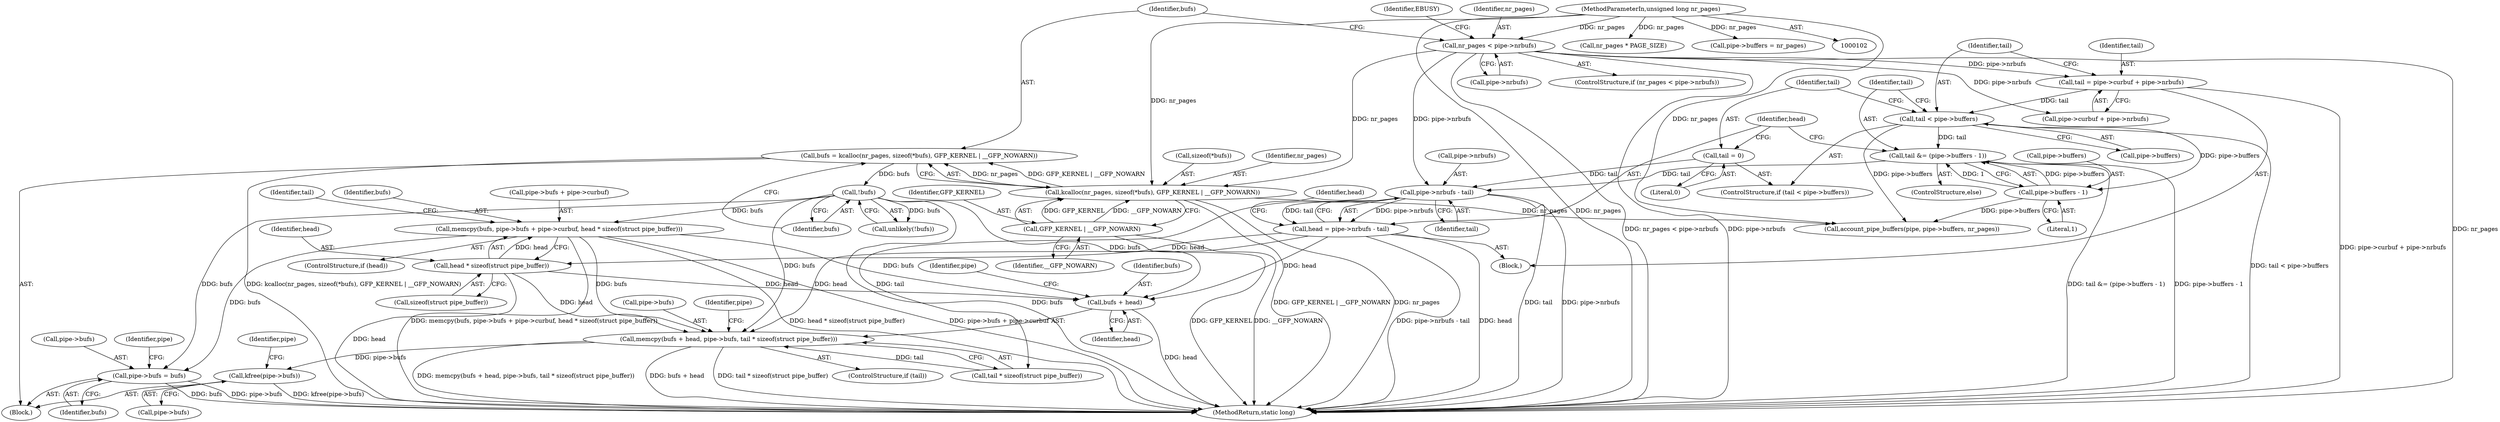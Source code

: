 digraph "0_linux_759c01142a5d0f364a462346168a56de28a80f52_2@API" {
"1000175" [label="(Call,memcpy(bufs, pipe->bufs + pipe->curbuf, head * sizeof(struct pipe_buffer)))"];
"1000128" [label="(Call,!bufs)"];
"1000116" [label="(Call,bufs = kcalloc(nr_pages, sizeof(*bufs), GFP_KERNEL | __GFP_NOWARN))"];
"1000118" [label="(Call,kcalloc(nr_pages, sizeof(*bufs), GFP_KERNEL | __GFP_NOWARN))"];
"1000108" [label="(Call,nr_pages < pipe->nrbufs)"];
"1000104" [label="(MethodParameterIn,unsigned long nr_pages)"];
"1000123" [label="(Call,GFP_KERNEL | __GFP_NOWARN)"];
"1000184" [label="(Call,head * sizeof(struct pipe_buffer))"];
"1000166" [label="(Call,head = pipe->nrbufs - tail)"];
"1000168" [label="(Call,pipe->nrbufs - tail)"];
"1000159" [label="(Call,tail &= (pipe->buffers - 1))"];
"1000150" [label="(Call,tail < pipe->buffers)"];
"1000140" [label="(Call,tail = pipe->curbuf + pipe->nrbufs)"];
"1000161" [label="(Call,pipe->buffers - 1)"];
"1000155" [label="(Call,tail = 0)"];
"1000190" [label="(Call,memcpy(bufs + head, pipe->bufs, tail * sizeof(struct pipe_buffer)))"];
"1000212" [label="(Call,kfree(pipe->bufs))"];
"1000191" [label="(Call,bufs + head)"];
"1000216" [label="(Call,pipe->bufs = bufs)"];
"1000175" [label="(Call,memcpy(bufs, pipe->bufs + pipe->curbuf, head * sizeof(struct pipe_buffer)))"];
"1000157" [label="(Literal,0)"];
"1000195" [label="(Identifier,pipe)"];
"1000141" [label="(Identifier,tail)"];
"1000162" [label="(Call,pipe->buffers)"];
"1000117" [label="(Identifier,bufs)"];
"1000119" [label="(Identifier,nr_pages)"];
"1000142" [label="(Call,pipe->curbuf + pipe->nrbufs)"];
"1000105" [label="(Block,)"];
"1000140" [label="(Call,tail = pipe->curbuf + pipe->nrbufs)"];
"1000110" [label="(Call,pipe->nrbufs)"];
"1000168" [label="(Call,pipe->nrbufs - tail)"];
"1000108" [label="(Call,nr_pages < pipe->nrbufs)"];
"1000115" [label="(Identifier,EBUSY)"];
"1000123" [label="(Call,GFP_KERNEL | __GFP_NOWARN)"];
"1000156" [label="(Identifier,tail)"];
"1000227" [label="(Call,nr_pages * PAGE_SIZE)"];
"1000173" [label="(ControlStructure,if (head))"];
"1000118" [label="(Call,kcalloc(nr_pages, sizeof(*bufs), GFP_KERNEL | __GFP_NOWARN))"];
"1000186" [label="(Call,sizeof(struct pipe_buffer))"];
"1000155" [label="(Call,tail = 0)"];
"1000161" [label="(Call,pipe->buffers - 1)"];
"1000129" [label="(Identifier,bufs)"];
"1000176" [label="(Identifier,bufs)"];
"1000177" [label="(Call,pipe->bufs + pipe->curbuf)"];
"1000172" [label="(Identifier,tail)"];
"1000150" [label="(Call,tail < pipe->buffers)"];
"1000223" [label="(Identifier,pipe)"];
"1000151" [label="(Identifier,tail)"];
"1000216" [label="(Call,pipe->bufs = bufs)"];
"1000192" [label="(Identifier,bufs)"];
"1000160" [label="(Identifier,tail)"];
"1000174" [label="(Identifier,head)"];
"1000169" [label="(Call,pipe->nrbufs)"];
"1000185" [label="(Identifier,head)"];
"1000165" [label="(Literal,1)"];
"1000107" [label="(ControlStructure,if (nr_pages < pipe->nrbufs))"];
"1000230" [label="(MethodReturn,static long)"];
"1000221" [label="(Call,pipe->buffers = nr_pages)"];
"1000197" [label="(Call,tail * sizeof(struct pipe_buffer))"];
"1000202" [label="(Identifier,pipe)"];
"1000149" [label="(ControlStructure,if (tail < pipe->buffers))"];
"1000184" [label="(Call,head * sizeof(struct pipe_buffer))"];
"1000220" [label="(Identifier,bufs)"];
"1000104" [label="(MethodParameterIn,unsigned long nr_pages)"];
"1000193" [label="(Identifier,head)"];
"1000189" [label="(Identifier,tail)"];
"1000128" [label="(Call,!bufs)"];
"1000152" [label="(Call,pipe->buffers)"];
"1000201" [label="(Call,account_pipe_buffers(pipe, pipe->buffers, nr_pages))"];
"1000125" [label="(Identifier,__GFP_NOWARN)"];
"1000158" [label="(ControlStructure,else)"];
"1000116" [label="(Call,bufs = kcalloc(nr_pages, sizeof(*bufs), GFP_KERNEL | __GFP_NOWARN))"];
"1000212" [label="(Call,kfree(pipe->bufs))"];
"1000120" [label="(Call,sizeof(*bufs))"];
"1000167" [label="(Identifier,head)"];
"1000137" [label="(Block,)"];
"1000127" [label="(Call,unlikely(!bufs))"];
"1000217" [label="(Call,pipe->bufs)"];
"1000191" [label="(Call,bufs + head)"];
"1000188" [label="(ControlStructure,if (tail))"];
"1000166" [label="(Call,head = pipe->nrbufs - tail)"];
"1000159" [label="(Call,tail &= (pipe->buffers - 1))"];
"1000218" [label="(Identifier,pipe)"];
"1000213" [label="(Call,pipe->bufs)"];
"1000194" [label="(Call,pipe->bufs)"];
"1000109" [label="(Identifier,nr_pages)"];
"1000190" [label="(Call,memcpy(bufs + head, pipe->bufs, tail * sizeof(struct pipe_buffer)))"];
"1000124" [label="(Identifier,GFP_KERNEL)"];
"1000175" -> "1000173"  [label="AST: "];
"1000175" -> "1000184"  [label="CFG: "];
"1000176" -> "1000175"  [label="AST: "];
"1000177" -> "1000175"  [label="AST: "];
"1000184" -> "1000175"  [label="AST: "];
"1000189" -> "1000175"  [label="CFG: "];
"1000175" -> "1000230"  [label="DDG: head * sizeof(struct pipe_buffer)"];
"1000175" -> "1000230"  [label="DDG: pipe->bufs + pipe->curbuf"];
"1000175" -> "1000230"  [label="DDG: memcpy(bufs, pipe->bufs + pipe->curbuf, head * sizeof(struct pipe_buffer))"];
"1000128" -> "1000175"  [label="DDG: bufs"];
"1000184" -> "1000175"  [label="DDG: head"];
"1000175" -> "1000190"  [label="DDG: bufs"];
"1000175" -> "1000191"  [label="DDG: bufs"];
"1000175" -> "1000216"  [label="DDG: bufs"];
"1000128" -> "1000127"  [label="AST: "];
"1000128" -> "1000129"  [label="CFG: "];
"1000129" -> "1000128"  [label="AST: "];
"1000127" -> "1000128"  [label="CFG: "];
"1000128" -> "1000230"  [label="DDG: bufs"];
"1000128" -> "1000127"  [label="DDG: bufs"];
"1000116" -> "1000128"  [label="DDG: bufs"];
"1000128" -> "1000190"  [label="DDG: bufs"];
"1000128" -> "1000191"  [label="DDG: bufs"];
"1000128" -> "1000216"  [label="DDG: bufs"];
"1000116" -> "1000105"  [label="AST: "];
"1000116" -> "1000118"  [label="CFG: "];
"1000117" -> "1000116"  [label="AST: "];
"1000118" -> "1000116"  [label="AST: "];
"1000129" -> "1000116"  [label="CFG: "];
"1000116" -> "1000230"  [label="DDG: kcalloc(nr_pages, sizeof(*bufs), GFP_KERNEL | __GFP_NOWARN)"];
"1000118" -> "1000116"  [label="DDG: nr_pages"];
"1000118" -> "1000116"  [label="DDG: GFP_KERNEL | __GFP_NOWARN"];
"1000118" -> "1000123"  [label="CFG: "];
"1000119" -> "1000118"  [label="AST: "];
"1000120" -> "1000118"  [label="AST: "];
"1000123" -> "1000118"  [label="AST: "];
"1000118" -> "1000230"  [label="DDG: nr_pages"];
"1000118" -> "1000230"  [label="DDG: GFP_KERNEL | __GFP_NOWARN"];
"1000108" -> "1000118"  [label="DDG: nr_pages"];
"1000104" -> "1000118"  [label="DDG: nr_pages"];
"1000123" -> "1000118"  [label="DDG: GFP_KERNEL"];
"1000123" -> "1000118"  [label="DDG: __GFP_NOWARN"];
"1000118" -> "1000201"  [label="DDG: nr_pages"];
"1000108" -> "1000107"  [label="AST: "];
"1000108" -> "1000110"  [label="CFG: "];
"1000109" -> "1000108"  [label="AST: "];
"1000110" -> "1000108"  [label="AST: "];
"1000115" -> "1000108"  [label="CFG: "];
"1000117" -> "1000108"  [label="CFG: "];
"1000108" -> "1000230"  [label="DDG: nr_pages < pipe->nrbufs"];
"1000108" -> "1000230"  [label="DDG: pipe->nrbufs"];
"1000108" -> "1000230"  [label="DDG: nr_pages"];
"1000104" -> "1000108"  [label="DDG: nr_pages"];
"1000108" -> "1000140"  [label="DDG: pipe->nrbufs"];
"1000108" -> "1000142"  [label="DDG: pipe->nrbufs"];
"1000108" -> "1000168"  [label="DDG: pipe->nrbufs"];
"1000104" -> "1000102"  [label="AST: "];
"1000104" -> "1000230"  [label="DDG: nr_pages"];
"1000104" -> "1000201"  [label="DDG: nr_pages"];
"1000104" -> "1000221"  [label="DDG: nr_pages"];
"1000104" -> "1000227"  [label="DDG: nr_pages"];
"1000123" -> "1000125"  [label="CFG: "];
"1000124" -> "1000123"  [label="AST: "];
"1000125" -> "1000123"  [label="AST: "];
"1000123" -> "1000230"  [label="DDG: __GFP_NOWARN"];
"1000123" -> "1000230"  [label="DDG: GFP_KERNEL"];
"1000184" -> "1000186"  [label="CFG: "];
"1000185" -> "1000184"  [label="AST: "];
"1000186" -> "1000184"  [label="AST: "];
"1000184" -> "1000230"  [label="DDG: head"];
"1000166" -> "1000184"  [label="DDG: head"];
"1000184" -> "1000190"  [label="DDG: head"];
"1000184" -> "1000191"  [label="DDG: head"];
"1000166" -> "1000137"  [label="AST: "];
"1000166" -> "1000168"  [label="CFG: "];
"1000167" -> "1000166"  [label="AST: "];
"1000168" -> "1000166"  [label="AST: "];
"1000174" -> "1000166"  [label="CFG: "];
"1000166" -> "1000230"  [label="DDG: pipe->nrbufs - tail"];
"1000166" -> "1000230"  [label="DDG: head"];
"1000168" -> "1000166"  [label="DDG: pipe->nrbufs"];
"1000168" -> "1000166"  [label="DDG: tail"];
"1000166" -> "1000190"  [label="DDG: head"];
"1000166" -> "1000191"  [label="DDG: head"];
"1000168" -> "1000172"  [label="CFG: "];
"1000169" -> "1000168"  [label="AST: "];
"1000172" -> "1000168"  [label="AST: "];
"1000168" -> "1000230"  [label="DDG: tail"];
"1000168" -> "1000230"  [label="DDG: pipe->nrbufs"];
"1000159" -> "1000168"  [label="DDG: tail"];
"1000155" -> "1000168"  [label="DDG: tail"];
"1000168" -> "1000197"  [label="DDG: tail"];
"1000159" -> "1000158"  [label="AST: "];
"1000159" -> "1000161"  [label="CFG: "];
"1000160" -> "1000159"  [label="AST: "];
"1000161" -> "1000159"  [label="AST: "];
"1000167" -> "1000159"  [label="CFG: "];
"1000159" -> "1000230"  [label="DDG: tail &= (pipe->buffers - 1)"];
"1000159" -> "1000230"  [label="DDG: pipe->buffers - 1"];
"1000150" -> "1000159"  [label="DDG: tail"];
"1000161" -> "1000159"  [label="DDG: pipe->buffers"];
"1000161" -> "1000159"  [label="DDG: 1"];
"1000150" -> "1000149"  [label="AST: "];
"1000150" -> "1000152"  [label="CFG: "];
"1000151" -> "1000150"  [label="AST: "];
"1000152" -> "1000150"  [label="AST: "];
"1000156" -> "1000150"  [label="CFG: "];
"1000160" -> "1000150"  [label="CFG: "];
"1000150" -> "1000230"  [label="DDG: tail < pipe->buffers"];
"1000140" -> "1000150"  [label="DDG: tail"];
"1000150" -> "1000161"  [label="DDG: pipe->buffers"];
"1000150" -> "1000201"  [label="DDG: pipe->buffers"];
"1000140" -> "1000137"  [label="AST: "];
"1000140" -> "1000142"  [label="CFG: "];
"1000141" -> "1000140"  [label="AST: "];
"1000142" -> "1000140"  [label="AST: "];
"1000151" -> "1000140"  [label="CFG: "];
"1000140" -> "1000230"  [label="DDG: pipe->curbuf + pipe->nrbufs"];
"1000161" -> "1000165"  [label="CFG: "];
"1000162" -> "1000161"  [label="AST: "];
"1000165" -> "1000161"  [label="AST: "];
"1000161" -> "1000201"  [label="DDG: pipe->buffers"];
"1000155" -> "1000149"  [label="AST: "];
"1000155" -> "1000157"  [label="CFG: "];
"1000156" -> "1000155"  [label="AST: "];
"1000157" -> "1000155"  [label="AST: "];
"1000167" -> "1000155"  [label="CFG: "];
"1000190" -> "1000188"  [label="AST: "];
"1000190" -> "1000197"  [label="CFG: "];
"1000191" -> "1000190"  [label="AST: "];
"1000194" -> "1000190"  [label="AST: "];
"1000197" -> "1000190"  [label="AST: "];
"1000202" -> "1000190"  [label="CFG: "];
"1000190" -> "1000230"  [label="DDG: memcpy(bufs + head, pipe->bufs, tail * sizeof(struct pipe_buffer))"];
"1000190" -> "1000230"  [label="DDG: bufs + head"];
"1000190" -> "1000230"  [label="DDG: tail * sizeof(struct pipe_buffer)"];
"1000197" -> "1000190"  [label="DDG: tail"];
"1000190" -> "1000212"  [label="DDG: pipe->bufs"];
"1000212" -> "1000105"  [label="AST: "];
"1000212" -> "1000213"  [label="CFG: "];
"1000213" -> "1000212"  [label="AST: "];
"1000218" -> "1000212"  [label="CFG: "];
"1000212" -> "1000230"  [label="DDG: kfree(pipe->bufs)"];
"1000191" -> "1000193"  [label="CFG: "];
"1000192" -> "1000191"  [label="AST: "];
"1000193" -> "1000191"  [label="AST: "];
"1000195" -> "1000191"  [label="CFG: "];
"1000191" -> "1000230"  [label="DDG: head"];
"1000216" -> "1000105"  [label="AST: "];
"1000216" -> "1000220"  [label="CFG: "];
"1000217" -> "1000216"  [label="AST: "];
"1000220" -> "1000216"  [label="AST: "];
"1000223" -> "1000216"  [label="CFG: "];
"1000216" -> "1000230"  [label="DDG: bufs"];
"1000216" -> "1000230"  [label="DDG: pipe->bufs"];
}
